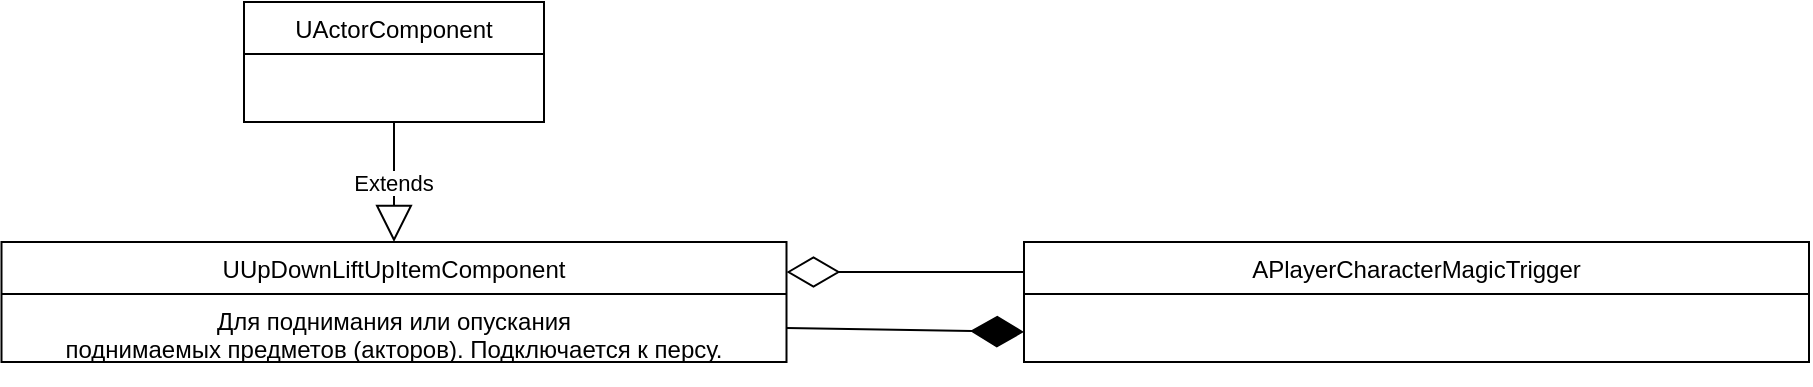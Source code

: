 <mxfile version="14.9.6" type="device"><diagram id="C5RBs43oDa-KdzZeNtuy" name="Page-1"><mxGraphModel dx="1086" dy="847" grid="1" gridSize="10" guides="1" tooltips="1" connect="1" arrows="1" fold="1" page="1" pageScale="1" pageWidth="1169" pageHeight="827" math="0" shadow="0"><root><mxCell id="WIyWlLk6GJQsqaUBKTNV-0"/><mxCell id="WIyWlLk6GJQsqaUBKTNV-1" parent="WIyWlLk6GJQsqaUBKTNV-0"/><mxCell id="mI2TLMGZ9C4zUuPDZR7p-0" value="UActorComponent" style="swimlane;fontStyle=0;childLayout=stackLayout;horizontal=1;startSize=26;fillColor=none;horizontalStack=0;resizeParent=1;resizeParentMax=0;resizeLast=0;collapsible=0;marginBottom=0;html=0;autosize=0;" vertex="1" parent="WIyWlLk6GJQsqaUBKTNV-1"><mxGeometry x="280" y="90" width="150" height="60" as="geometry"><mxRectangle x="90" y="150" width="420" height="26" as="alternateBounds"/></mxGeometry></mxCell><mxCell id="mI2TLMGZ9C4zUuPDZR7p-2" value="UUpDownLiftUpItemComponent" style="swimlane;fontStyle=0;childLayout=stackLayout;horizontal=1;startSize=26;fillColor=none;horizontalStack=0;resizeParent=1;resizeParentMax=0;resizeLast=0;collapsible=0;marginBottom=0;html=0;autosize=0;" vertex="1" parent="WIyWlLk6GJQsqaUBKTNV-1"><mxGeometry x="158.75" y="210" width="392.5" height="60" as="geometry"><mxRectangle x="90" y="150" width="420" height="26" as="alternateBounds"/></mxGeometry></mxCell><mxCell id="mI2TLMGZ9C4zUuPDZR7p-3" value="Для поднимания или опускания &#10;поднимаемых предметов (акторов). Подключается к персу." style="text;strokeColor=none;fillColor=none;align=center;verticalAlign=top;spacingLeft=4;spacingRight=4;overflow=hidden;rotatable=0;points=[[0,0.5],[1,0.5]];portConstraint=eastwest;collapsible=0;" vertex="1" parent="mI2TLMGZ9C4zUuPDZR7p-2"><mxGeometry y="26" width="392.5" height="34" as="geometry"/></mxCell><mxCell id="mI2TLMGZ9C4zUuPDZR7p-4" value="Extends" style="endArrow=block;endSize=16;endFill=0;startFill=1;anchorPointDirection=1;fixDash=0;metaEdit=0;entryX=0.5;entryY=0;entryDx=0;entryDy=0;fontStyle=0;exitX=0.5;exitY=1;exitDx=0;exitDy=0;" edge="1" parent="WIyWlLk6GJQsqaUBKTNV-1" source="mI2TLMGZ9C4zUuPDZR7p-0" target="mI2TLMGZ9C4zUuPDZR7p-2"><mxGeometry width="160" relative="1" as="geometry"><mxPoint x="512.87" y="290" as="sourcePoint"/><mxPoint x="510" y="390.986" as="targetPoint"/></mxGeometry></mxCell><mxCell id="mI2TLMGZ9C4zUuPDZR7p-5" value="APlayerCharacterMagicTrigger" style="swimlane;fontStyle=0;childLayout=stackLayout;horizontal=1;startSize=26;fillColor=none;horizontalStack=0;resizeParent=1;resizeParentMax=0;resizeLast=0;collapsible=0;marginBottom=0;html=0;autosize=0;" vertex="1" parent="WIyWlLk6GJQsqaUBKTNV-1"><mxGeometry x="670" y="210" width="392.5" height="60" as="geometry"><mxRectangle x="90" y="150" width="420" height="26" as="alternateBounds"/></mxGeometry></mxCell><mxCell id="mI2TLMGZ9C4zUuPDZR7p-7" value="" style="endArrow=diamondThin;endFill=1;endSize=24;html=1;exitX=1;exitY=0.5;exitDx=0;exitDy=0;entryX=0;entryY=0.75;entryDx=0;entryDy=0;" edge="1" parent="WIyWlLk6GJQsqaUBKTNV-1" source="mI2TLMGZ9C4zUuPDZR7p-3" target="mI2TLMGZ9C4zUuPDZR7p-5"><mxGeometry width="160" relative="1" as="geometry"><mxPoint x="660" y="350" as="sourcePoint"/><mxPoint x="550" y="350" as="targetPoint"/></mxGeometry></mxCell><mxCell id="mI2TLMGZ9C4zUuPDZR7p-8" value="" style="endArrow=diamondThin;endFill=0;endSize=24;html=1;exitX=0;exitY=0.25;exitDx=0;exitDy=0;entryX=1;entryY=0.25;entryDx=0;entryDy=0;" edge="1" parent="WIyWlLk6GJQsqaUBKTNV-1" source="mI2TLMGZ9C4zUuPDZR7p-5" target="mI2TLMGZ9C4zUuPDZR7p-2"><mxGeometry width="160" relative="1" as="geometry"><mxPoint x="660" y="350" as="sourcePoint"/><mxPoint x="550" y="350" as="targetPoint"/></mxGeometry></mxCell></root></mxGraphModel></diagram></mxfile>